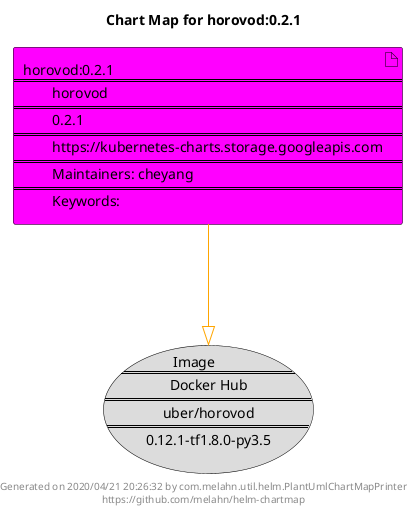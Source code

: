 @startuml
skinparam linetype ortho
skinparam backgroundColor white
skinparam usecaseBorderColor black
skinparam usecaseArrowColor LightSlateGray
skinparam artifactBorderColor black
skinparam artifactArrowColor LightSlateGray

title Chart Map for horovod:0.2.1

'There is one referenced Helm Chart
artifact "horovod:0.2.1\n====\n\thorovod\n====\n\t0.2.1\n====\n\thttps://kubernetes-charts.storage.googleapis.com\n====\n\tMaintainers: cheyang\n====\n\tKeywords: " as horovod_0_2_1 #Fuchsia

'There is one referenced Docker Image
usecase "Image\n====\n\tDocker Hub\n====\n\tuber/horovod\n====\n\t0.12.1-tf1.8.0-py3.5" as uber_horovod_0_12_1_tf1_8_0_py3_5 #Gainsboro

'Chart Dependencies
horovod_0_2_1--[#orange]-|>uber_horovod_0_12_1_tf1_8_0_py3_5

center footer Generated on 2020/04/21 20:26:32 by com.melahn.util.helm.PlantUmlChartMapPrinter\nhttps://github.com/melahn/helm-chartmap
@enduml
